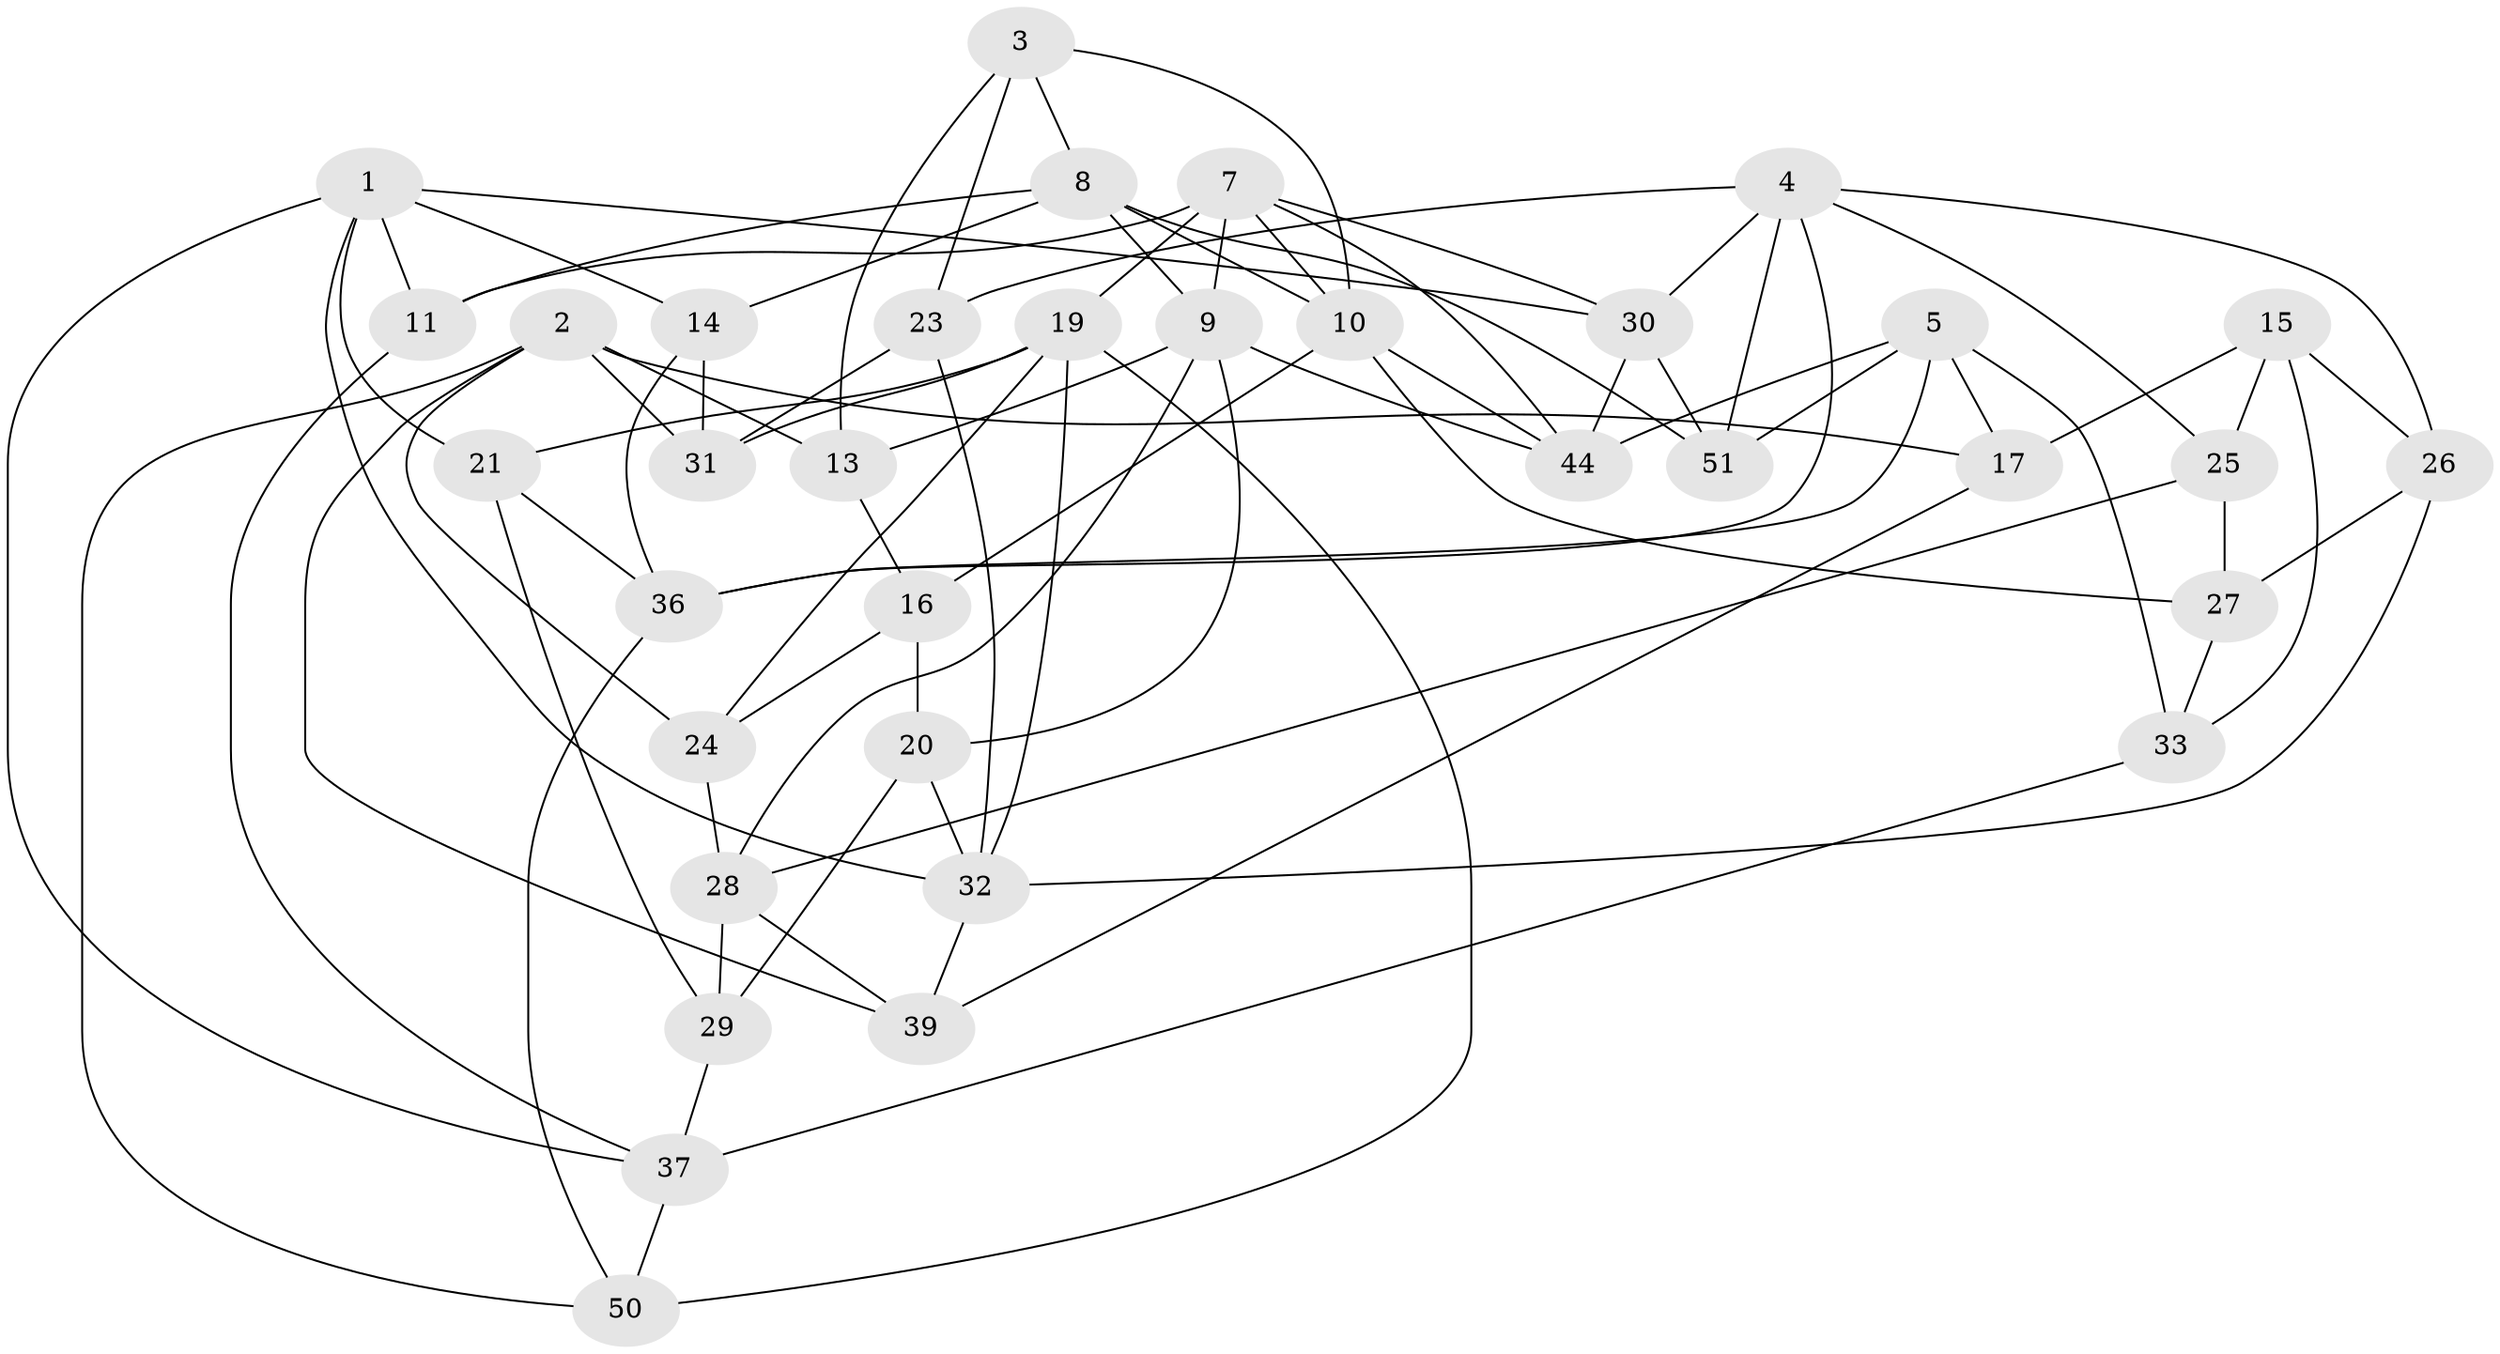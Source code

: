 // original degree distribution, {4: 1.0}
// Generated by graph-tools (version 1.1) at 2025/11/02/27/25 16:11:45]
// undirected, 35 vertices, 82 edges
graph export_dot {
graph [start="1"]
  node [color=gray90,style=filled];
  1 [super="+42"];
  2 [super="+12"];
  3;
  4 [super="+18"];
  5 [super="+6"];
  7 [super="+34"];
  8 [super="+43"];
  9 [super="+49"];
  10 [super="+22"];
  11;
  13;
  14;
  15;
  16;
  17;
  19 [super="+41"];
  20;
  21;
  23;
  24;
  25;
  26;
  27;
  28 [super="+40"];
  29 [super="+46"];
  30 [super="+35"];
  31;
  32 [super="+48"];
  33;
  36 [super="+38"];
  37 [super="+45"];
  39;
  44 [super="+47"];
  50;
  51;
  1 -- 11;
  1 -- 21;
  1 -- 32;
  1 -- 37;
  1 -- 14;
  1 -- 30;
  2 -- 39;
  2 -- 17;
  2 -- 13;
  2 -- 24;
  2 -- 50;
  2 -- 31;
  3 -- 10;
  3 -- 13;
  3 -- 23;
  3 -- 8;
  4 -- 30;
  4 -- 23;
  4 -- 25;
  4 -- 26;
  4 -- 51;
  4 -- 36;
  5 -- 51;
  5 -- 33;
  5 -- 36 [weight=2];
  5 -- 17;
  5 -- 44;
  7 -- 11;
  7 -- 19;
  7 -- 44;
  7 -- 10;
  7 -- 30;
  7 -- 9;
  8 -- 14;
  8 -- 11;
  8 -- 51;
  8 -- 10;
  8 -- 9;
  9 -- 20;
  9 -- 13;
  9 -- 44;
  9 -- 28;
  10 -- 16;
  10 -- 27;
  10 -- 44;
  11 -- 37;
  13 -- 16;
  14 -- 31;
  14 -- 36;
  15 -- 17;
  15 -- 25;
  15 -- 33;
  15 -- 26;
  16 -- 24;
  16 -- 20;
  17 -- 39;
  19 -- 21;
  19 -- 24;
  19 -- 50;
  19 -- 31;
  19 -- 32;
  20 -- 32;
  20 -- 29;
  21 -- 36;
  21 -- 29;
  23 -- 31;
  23 -- 32;
  24 -- 28;
  25 -- 27;
  25 -- 28;
  26 -- 27;
  26 -- 32;
  27 -- 33;
  28 -- 29 [weight=2];
  28 -- 39;
  29 -- 37 [weight=2];
  30 -- 51;
  30 -- 44 [weight=2];
  32 -- 39;
  33 -- 37;
  36 -- 50;
  37 -- 50;
}
